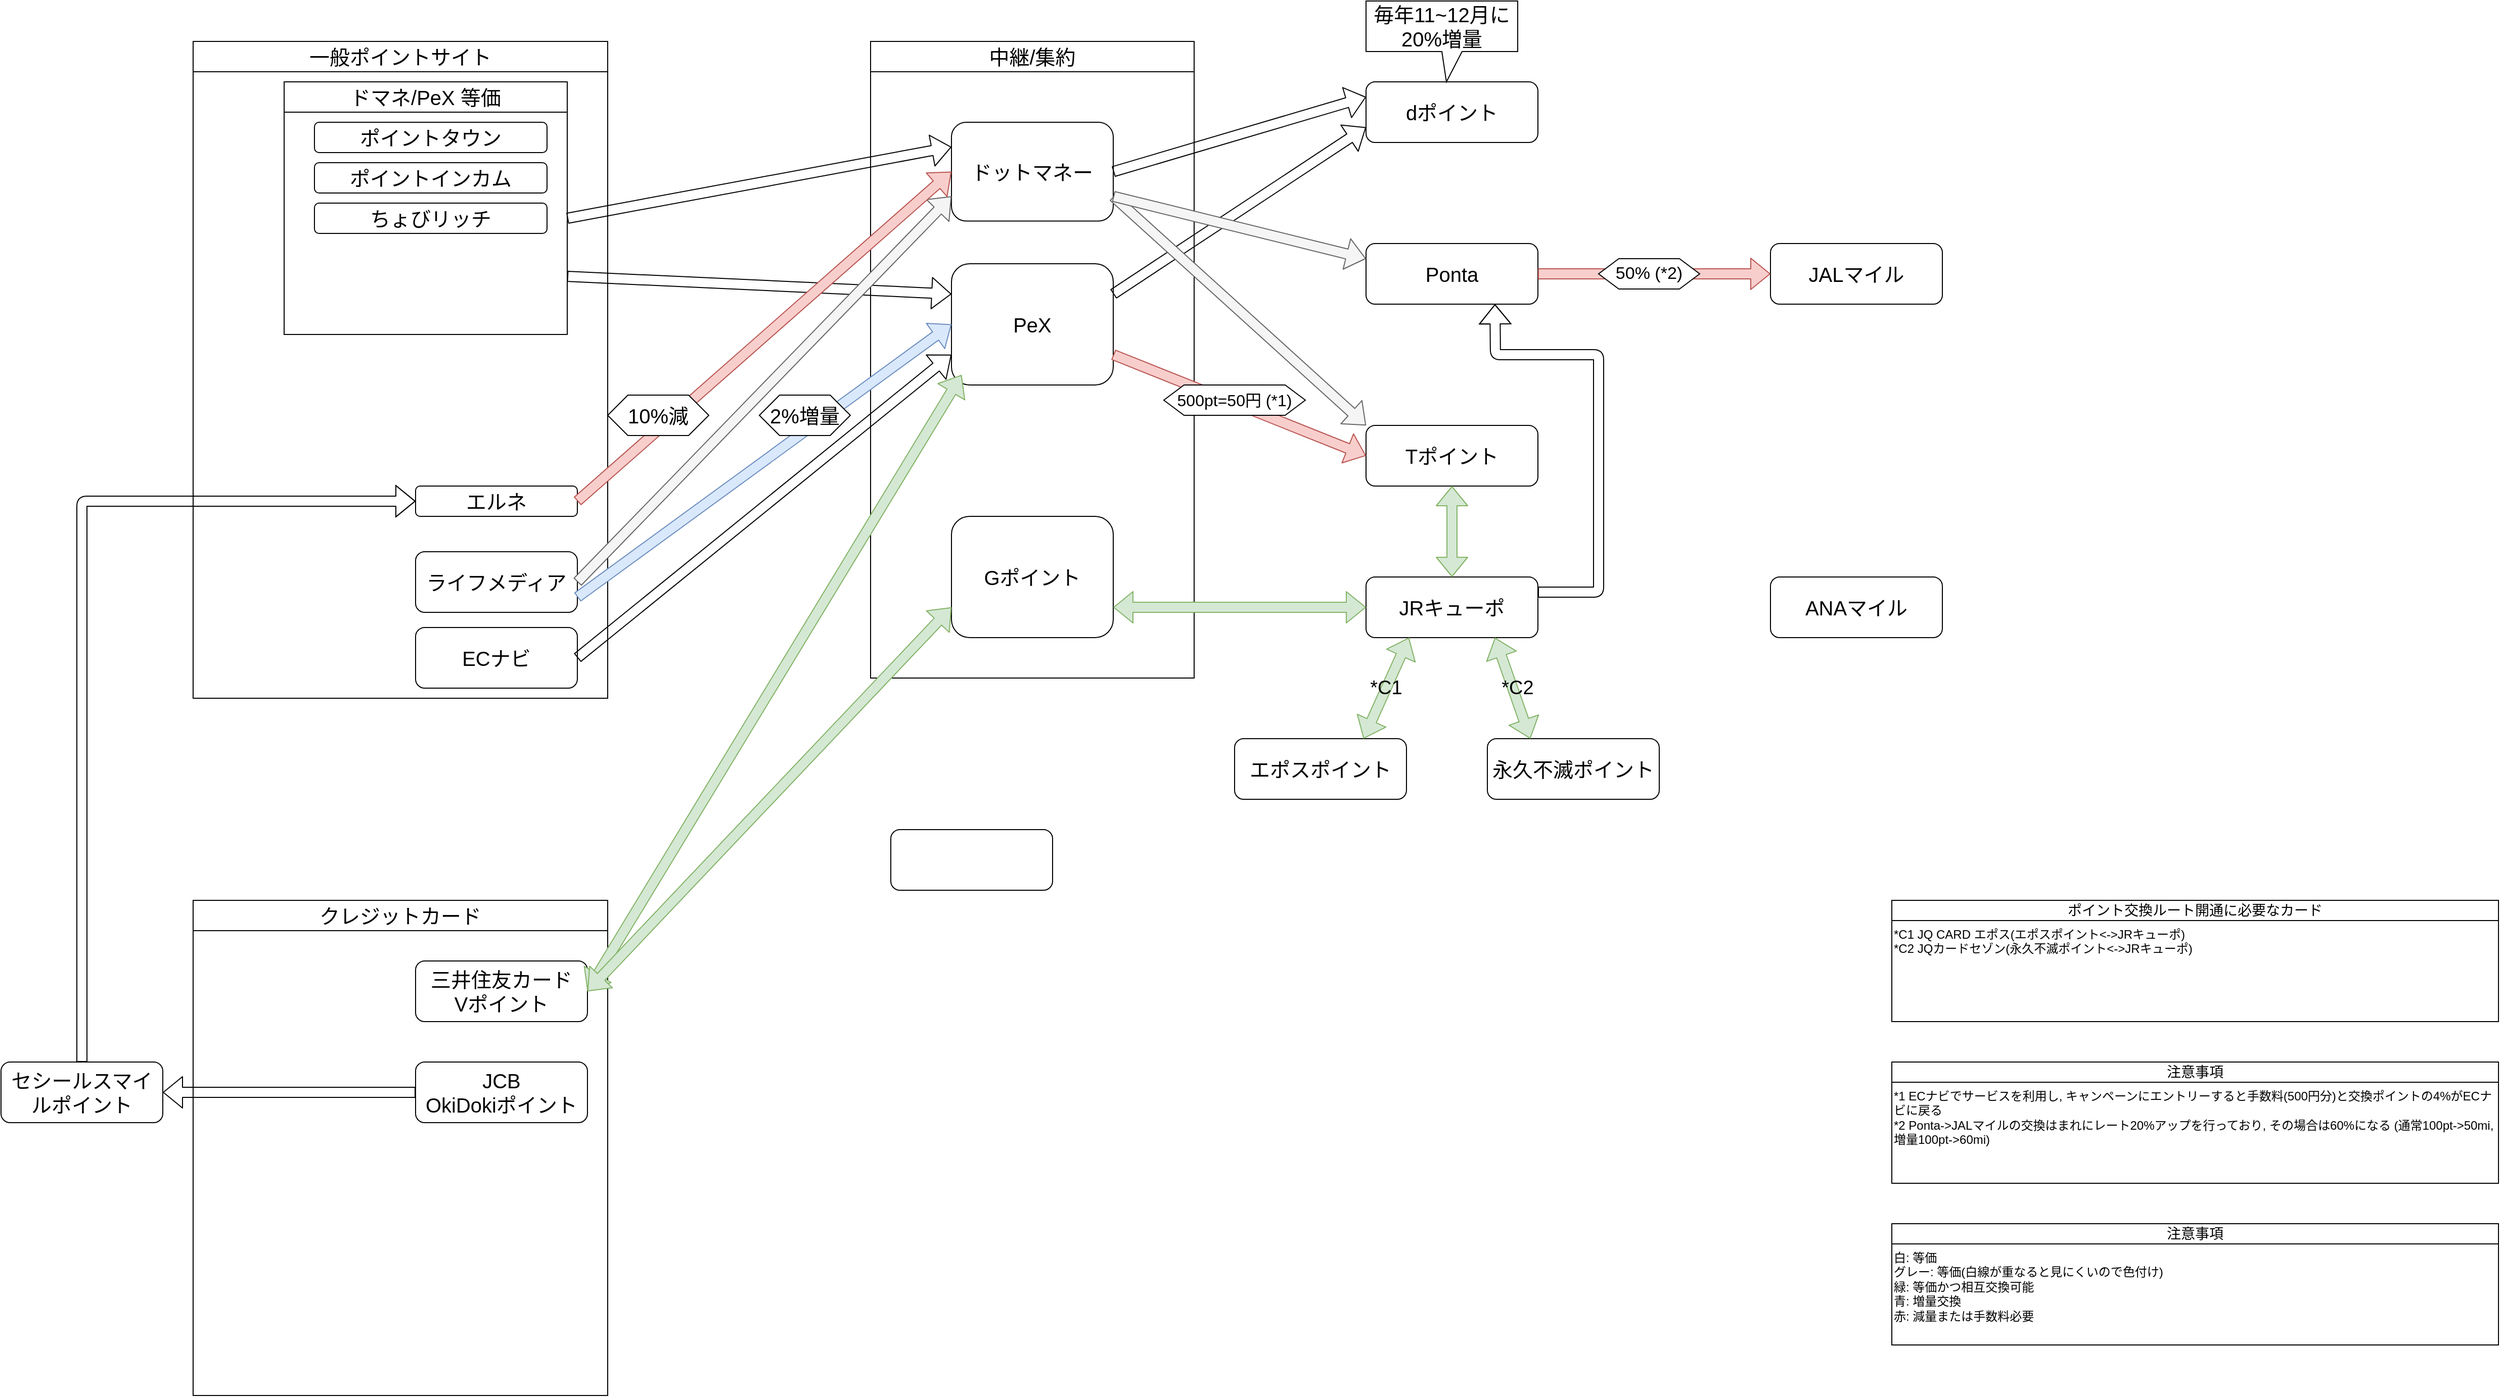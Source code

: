 <mxfile version="14.1.1" type="google"><diagram id="JNALb2PzPKqTstAHPSO6" name="ポイントフロー"><mxGraphModel dx="748" dy="491" grid="1" gridSize="10" guides="1" tooltips="1" connect="1" arrows="1" fold="1" page="1" pageScale="1" pageWidth="4681" pageHeight="3300" math="0" shadow="0"><root><mxCell id="0"/><mxCell id="1" parent="0"/><mxCell id="eb8NVAbyXiwgKea17MFX-14" value="" style="rounded=0;whiteSpace=wrap;html=1;fontSize=20;fillColor=none;" parent="1" vertex="1"><mxGeometry x="2110" y="300" width="320" height="600" as="geometry"/></mxCell><mxCell id="n4ACcEZn-75h-fmExN6u-18" value="" style="rounded=0;whiteSpace=wrap;html=1;fontSize=20;fillColor=none;" parent="1" vertex="1"><mxGeometry x="1440" y="300" width="410" height="620" as="geometry"/></mxCell><mxCell id="n4ACcEZn-75h-fmExN6u-24" value="" style="rounded=0;whiteSpace=wrap;html=1;fontSize=20;align=left;fillColor=none;" parent="1" vertex="1"><mxGeometry x="1440" y="1150" width="410" height="460" as="geometry"/></mxCell><mxCell id="n4ACcEZn-75h-fmExN6u-7" value="&lt;div style=&quot;font-size: 20px;&quot;&gt;&lt;font style=&quot;font-size: 20px;&quot;&gt;PeX&lt;/font&gt;&lt;/div&gt;" style="rounded=1;whiteSpace=wrap;html=1;fontSize=20;" parent="1" vertex="1"><mxGeometry x="2190" y="490" width="160" height="120" as="geometry"/></mxCell><mxCell id="n4ACcEZn-75h-fmExN6u-8" value="&lt;font style=&quot;font-size: 20px;&quot;&gt;ドットマネー&lt;/font&gt;" style="rounded=1;whiteSpace=wrap;html=1;fontSize=20;" parent="1" vertex="1"><mxGeometry x="2190" y="350" width="160" height="97.76" as="geometry"/></mxCell><mxCell id="n4ACcEZn-75h-fmExN6u-9" value="" style="rounded=1;whiteSpace=wrap;html=1;fontSize=20;" parent="1" vertex="1"><mxGeometry x="2130" y="1050" width="160" height="60" as="geometry"/></mxCell><mxCell id="n4ACcEZn-75h-fmExN6u-10" value="&lt;div style=&quot;font-size: 20px;&quot;&gt;&lt;font style=&quot;font-size: 20px;&quot;&gt;ECナビ&lt;/font&gt;&lt;/div&gt;" style="rounded=1;whiteSpace=wrap;html=1;fontSize=20;" parent="1" vertex="1"><mxGeometry x="1660" y="850" width="160" height="60" as="geometry"/></mxCell><mxCell id="n4ACcEZn-75h-fmExN6u-11" value="&lt;font style=&quot;font-size: 20px;&quot;&gt;ライフメディア&lt;br style=&quot;font-size: 20px;&quot;&gt;&lt;/font&gt;" style="rounded=1;whiteSpace=wrap;html=1;fontSize=20;" parent="1" vertex="1"><mxGeometry x="1660" y="775" width="160" height="60" as="geometry"/></mxCell><mxCell id="n4ACcEZn-75h-fmExN6u-13" value="" style="shape=flexArrow;endArrow=classic;html=1;fontSize=20;exitX=1;exitY=0.5;exitDx=0;exitDy=0;entryX=0;entryY=0.75;entryDx=0;entryDy=0;" parent="1" source="n4ACcEZn-75h-fmExN6u-10" target="n4ACcEZn-75h-fmExN6u-7" edge="1"><mxGeometry width="50" height="50" relative="1" as="geometry"><mxPoint x="1820" y="800" as="sourcePoint"/><mxPoint x="2030" y="830" as="targetPoint"/></mxGeometry></mxCell><mxCell id="n4ACcEZn-75h-fmExN6u-14" value="" style="shape=flexArrow;endArrow=classic;html=1;fontSize=20;entryX=0;entryY=0.5;entryDx=0;entryDy=0;exitX=1;exitY=0.75;exitDx=0;exitDy=0;fillColor=#dae8fc;strokeColor=#6c8ebf;" parent="1" source="n4ACcEZn-75h-fmExN6u-11" target="n4ACcEZn-75h-fmExN6u-7" edge="1"><mxGeometry width="50" height="50" relative="1" as="geometry"><mxPoint x="1810" y="690" as="sourcePoint"/><mxPoint x="1870" y="640" as="targetPoint"/></mxGeometry></mxCell><mxCell id="n4ACcEZn-75h-fmExN6u-19" value="一般ポイントサイト" style="whiteSpace=wrap;html=1;fontSize=20;" parent="1" vertex="1"><mxGeometry x="1440" y="270" width="410" height="30" as="geometry"/></mxCell><mxCell id="n4ACcEZn-75h-fmExN6u-22" value="" style="shape=flexArrow;endArrow=classic;html=1;fontSize=20;entryX=0;entryY=0.25;entryDx=0;entryDy=0;exitX=1;exitY=0.5;exitDx=0;exitDy=0;" parent="1" source="n4ACcEZn-75h-fmExN6u-47" target="n4ACcEZn-75h-fmExN6u-8" edge="1"><mxGeometry width="50" height="50" relative="1" as="geometry"><mxPoint x="1830" y="525" as="sourcePoint"/><mxPoint x="1910" y="540" as="targetPoint"/></mxGeometry></mxCell><mxCell id="n4ACcEZn-75h-fmExN6u-23" value="" style="shape=flexArrow;endArrow=classic;html=1;fontSize=20;entryX=0;entryY=0.25;entryDx=0;entryDy=0;exitX=1;exitY=0.75;exitDx=0;exitDy=0;" parent="1" source="n4ACcEZn-75h-fmExN6u-47" target="n4ACcEZn-75h-fmExN6u-7" edge="1"><mxGeometry width="50" height="50" relative="1" as="geometry"><mxPoint x="1830" y="565" as="sourcePoint"/><mxPoint x="1920" y="585" as="targetPoint"/></mxGeometry></mxCell><mxCell id="n4ACcEZn-75h-fmExN6u-25" value="&lt;div&gt;三井住友カード&lt;/div&gt;&lt;div&gt;Vポイント&lt;br&gt;&lt;/div&gt;" style="rounded=1;whiteSpace=wrap;html=1;fontSize=20;align=center;" parent="1" vertex="1"><mxGeometry x="1660" y="1180" width="170" height="60" as="geometry"/></mxCell><mxCell id="n4ACcEZn-75h-fmExN6u-31" value="&lt;div align=&quot;center&quot;&gt;2%増量&lt;/div&gt;" style="shape=hexagon;perimeter=hexagonPerimeter2;whiteSpace=wrap;html=1;fixedSize=1;fontSize=20;align=center;" parent="1" vertex="1"><mxGeometry x="2000" y="620" width="90" height="40" as="geometry"/></mxCell><mxCell id="n4ACcEZn-75h-fmExN6u-32" value="" style="shape=flexArrow;endArrow=classic;html=1;fontSize=20;entryX=0;entryY=0.25;entryDx=0;entryDy=0;exitX=1;exitY=0.5;exitDx=0;exitDy=0;" parent="1" source="n4ACcEZn-75h-fmExN6u-8" target="n4ACcEZn-75h-fmExN6u-4" edge="1"><mxGeometry width="50" height="50" relative="1" as="geometry"><mxPoint x="2190" y="500" as="sourcePoint"/><mxPoint x="2240" y="450" as="targetPoint"/></mxGeometry></mxCell><mxCell id="n4ACcEZn-75h-fmExN6u-33" value="" style="shape=flexArrow;endArrow=classic;html=1;fontSize=20;entryX=0;entryY=0.75;entryDx=0;entryDy=0;exitX=1;exitY=0.25;exitDx=0;exitDy=0;" parent="1" source="n4ACcEZn-75h-fmExN6u-7" target="n4ACcEZn-75h-fmExN6u-4" edge="1"><mxGeometry width="50" height="50" relative="1" as="geometry"><mxPoint x="2340" y="700" as="sourcePoint"/><mxPoint x="2250" y="700" as="targetPoint"/></mxGeometry></mxCell><mxCell id="n4ACcEZn-75h-fmExN6u-16" value="" style="shape=flexArrow;endArrow=classic;html=1;fontSize=20;entryX=0;entryY=0.75;entryDx=0;entryDy=0;exitX=1;exitY=0.5;exitDx=0;exitDy=0;fillColor=#f5f5f5;strokeColor=#666666;" parent="1" source="n4ACcEZn-75h-fmExN6u-11" target="n4ACcEZn-75h-fmExN6u-8" edge="1"><mxGeometry width="50" height="50" relative="1" as="geometry"><mxPoint x="1820" y="655" as="sourcePoint"/><mxPoint x="1870" y="605" as="targetPoint"/></mxGeometry></mxCell><mxCell id="n4ACcEZn-75h-fmExN6u-35" value="" style="shape=flexArrow;endArrow=classic;startArrow=classic;html=1;fontSize=20;exitX=1;exitY=0.5;exitDx=0;exitDy=0;fillColor=#d5e8d4;strokeColor=#82b366;" parent="1" source="n4ACcEZn-75h-fmExN6u-25" edge="1"><mxGeometry width="50" height="50" relative="1" as="geometry"><mxPoint x="1840" y="1030" as="sourcePoint"/><mxPoint x="2200" y="600" as="targetPoint"/></mxGeometry></mxCell><mxCell id="n4ACcEZn-75h-fmExN6u-36" value="&lt;div align=&quot;center&quot;&gt;クレジットカード&lt;br&gt;&lt;/div&gt;" style="rounded=0;whiteSpace=wrap;html=1;fontSize=20;align=center;" parent="1" vertex="1"><mxGeometry x="1440" y="1120" width="410" height="30" as="geometry"/></mxCell><mxCell id="n4ACcEZn-75h-fmExN6u-47" value="" style="rounded=0;whiteSpace=wrap;html=1;fontSize=20;align=left;fillColor=none;verticalAlign=top;" parent="1" vertex="1"><mxGeometry x="1530" y="330" width="280" height="230" as="geometry"/></mxCell><mxCell id="n4ACcEZn-75h-fmExN6u-48" value="ドマネ/PeX 等価" style="rounded=0;whiteSpace=wrap;html=1;fontSize=20;align=center;" parent="1" vertex="1"><mxGeometry x="1530" y="310" width="280" height="30" as="geometry"/></mxCell><mxCell id="n4ACcEZn-75h-fmExN6u-51" value="ポイントタウン" style="rounded=1;whiteSpace=wrap;html=1;fontSize=20;align=center;" parent="1" vertex="1"><mxGeometry x="1560" y="350" width="230" height="30" as="geometry"/></mxCell><mxCell id="n4ACcEZn-75h-fmExN6u-52" value="ポイントインカム" style="rounded=1;whiteSpace=wrap;html=1;fontSize=20;align=center;" parent="1" vertex="1"><mxGeometry x="1560" y="390" width="230" height="30" as="geometry"/></mxCell><mxCell id="n4ACcEZn-75h-fmExN6u-53" value="ちょびリッチ" style="rounded=1;whiteSpace=wrap;html=1;fontSize=20;align=center;" parent="1" vertex="1"><mxGeometry x="1560" y="430" width="230" height="30" as="geometry"/></mxCell><mxCell id="n4ACcEZn-75h-fmExN6u-61" value="&lt;div&gt;JCB&lt;/div&gt;&lt;div&gt;OkiDokiポイント&lt;br&gt;&lt;/div&gt;" style="rounded=1;whiteSpace=wrap;html=1;fontSize=20;align=center;" parent="1" vertex="1"><mxGeometry x="1660" y="1280" width="170" height="60" as="geometry"/></mxCell><mxCell id="eb8NVAbyXiwgKea17MFX-3" value="セシールスマイルポイント" style="rounded=1;whiteSpace=wrap;html=1;fontSize=20;" parent="1" vertex="1"><mxGeometry x="1250" y="1280" width="160" height="60" as="geometry"/></mxCell><mxCell id="eb8NVAbyXiwgKea17MFX-6" value="エルネ" style="rounded=1;whiteSpace=wrap;html=1;fontSize=20;" parent="1" vertex="1"><mxGeometry x="1660" y="710" width="160" height="30" as="geometry"/></mxCell><mxCell id="eb8NVAbyXiwgKea17MFX-7" value="" style="shape=flexArrow;endArrow=classic;html=1;fontSize=20;entryX=1;entryY=0.5;entryDx=0;entryDy=0;exitX=0;exitY=0.5;exitDx=0;exitDy=0;" parent="1" source="n4ACcEZn-75h-fmExN6u-61" target="eb8NVAbyXiwgKea17MFX-3" edge="1"><mxGeometry width="50" height="50" relative="1" as="geometry"><mxPoint x="1490" y="1135" as="sourcePoint"/><mxPoint x="1540" y="1085" as="targetPoint"/></mxGeometry></mxCell><mxCell id="eb8NVAbyXiwgKea17MFX-8" value="" style="shape=flexArrow;endArrow=classic;html=1;fontSize=20;exitX=0.5;exitY=0;exitDx=0;exitDy=0;entryX=0;entryY=0.5;entryDx=0;entryDy=0;" parent="1" source="eb8NVAbyXiwgKea17MFX-3" target="eb8NVAbyXiwgKea17MFX-6" edge="1"><mxGeometry width="50" height="50" relative="1" as="geometry"><mxPoint x="1330" y="1070" as="sourcePoint"/><mxPoint x="1330" y="660" as="targetPoint"/><Array as="points"><mxPoint x="1330" y="725"/></Array></mxGeometry></mxCell><mxCell id="eb8NVAbyXiwgKea17MFX-10" value="" style="shape=flexArrow;endArrow=classic;html=1;fontSize=20;entryX=0;entryY=0.5;entryDx=0;entryDy=0;fillColor=#f8cecc;strokeColor=#b85450;exitX=1;exitY=0.5;exitDx=0;exitDy=0;" parent="1" source="eb8NVAbyXiwgKea17MFX-6" target="n4ACcEZn-75h-fmExN6u-8" edge="1"><mxGeometry width="50" height="50" relative="1" as="geometry"><mxPoint x="1820" y="680" as="sourcePoint"/><mxPoint x="1870" y="630" as="targetPoint"/></mxGeometry></mxCell><mxCell id="eb8NVAbyXiwgKea17MFX-11" value="10%減" style="shape=hexagon;perimeter=hexagonPerimeter2;whiteSpace=wrap;html=1;fixedSize=1;fontSize=20;" parent="1" vertex="1"><mxGeometry x="1850" y="620" width="100" height="40" as="geometry"/></mxCell><mxCell id="eb8NVAbyXiwgKea17MFX-15" value="中継/集約" style="rounded=0;whiteSpace=wrap;html=1;fontSize=20;" parent="1" vertex="1"><mxGeometry x="2110" y="270" width="320" height="30" as="geometry"/></mxCell><mxCell id="0r6g7IO5Q1uZSNd1gTx7-1" value="JRキューポ" style="rounded=1;whiteSpace=wrap;html=1;fontSize=20;" parent="1" vertex="1"><mxGeometry x="2600" y="800" width="170" height="60" as="geometry"/></mxCell><mxCell id="0r6g7IO5Q1uZSNd1gTx7-4" value="&lt;div style=&quot;font-size: 20px&quot;&gt;Gポイント&lt;/div&gt;" style="rounded=1;whiteSpace=wrap;html=1;fontSize=20;" parent="1" vertex="1"><mxGeometry x="2190" y="740" width="160" height="120" as="geometry"/></mxCell><mxCell id="0r6g7IO5Q1uZSNd1gTx7-5" value="" style="shape=flexArrow;endArrow=classic;startArrow=classic;html=1;exitX=1;exitY=0.5;exitDx=0;exitDy=0;entryX=0;entryY=0.75;entryDx=0;entryDy=0;fillColor=#d5e8d4;strokeColor=#82b366;" parent="1" source="n4ACcEZn-75h-fmExN6u-25" target="0r6g7IO5Q1uZSNd1gTx7-4" edge="1"><mxGeometry width="50" height="50" relative="1" as="geometry"><mxPoint x="1960" y="1220" as="sourcePoint"/><mxPoint x="2080" y="1000" as="targetPoint"/></mxGeometry></mxCell><mxCell id="0r6g7IO5Q1uZSNd1gTx7-8" value="" style="shape=flexArrow;endArrow=classic;startArrow=classic;html=1;exitX=1;exitY=0.75;exitDx=0;exitDy=0;entryX=0;entryY=0.5;entryDx=0;entryDy=0;fillColor=#d5e8d4;strokeColor=#82b366;" parent="1" source="0r6g7IO5Q1uZSNd1gTx7-4" target="0r6g7IO5Q1uZSNd1gTx7-1" edge="1"><mxGeometry width="50" height="50" relative="1" as="geometry"><mxPoint x="2470" y="790" as="sourcePoint"/><mxPoint x="2520" y="740" as="targetPoint"/></mxGeometry></mxCell><mxCell id="0r6g7IO5Q1uZSNd1gTx7-9" value="Tポイント" style="rounded=1;whiteSpace=wrap;html=1;fontSize=20;" parent="1" vertex="1"><mxGeometry x="2600" y="650" width="170" height="60" as="geometry"/></mxCell><mxCell id="0r6g7IO5Q1uZSNd1gTx7-10" value="" style="shape=flexArrow;endArrow=classic;startArrow=classic;html=1;exitX=0.5;exitY=0;exitDx=0;exitDy=0;entryX=0.5;entryY=1;entryDx=0;entryDy=0;fillColor=#d5e8d4;strokeColor=#82b366;" parent="1" source="0r6g7IO5Q1uZSNd1gTx7-1" target="0r6g7IO5Q1uZSNd1gTx7-9" edge="1"><mxGeometry width="50" height="50" relative="1" as="geometry"><mxPoint x="2440" y="750" as="sourcePoint"/><mxPoint x="2500" y="740" as="targetPoint"/></mxGeometry></mxCell><mxCell id="0r6g7IO5Q1uZSNd1gTx7-12" value="永久不滅ポイント" style="rounded=1;whiteSpace=wrap;html=1;fontSize=20;" parent="1" vertex="1"><mxGeometry x="2720" y="960" width="170" height="60" as="geometry"/></mxCell><mxCell id="0r6g7IO5Q1uZSNd1gTx7-13" value="" style="shape=flexArrow;endArrow=classic;html=1;entryX=0;entryY=0.5;entryDx=0;entryDy=0;exitX=1;exitY=0.75;exitDx=0;exitDy=0;fillColor=#f8cecc;strokeColor=#b85450;" parent="1" source="n4ACcEZn-75h-fmExN6u-7" target="0r6g7IO5Q1uZSNd1gTx7-9" edge="1"><mxGeometry width="50" height="50" relative="1" as="geometry"><mxPoint x="2360" y="600" as="sourcePoint"/><mxPoint x="2410" y="550" as="targetPoint"/></mxGeometry></mxCell><mxCell id="0r6g7IO5Q1uZSNd1gTx7-14" value="&lt;div&gt;500pt=50円 (&lt;span&gt;*1)&lt;/span&gt;&lt;/div&gt;" style="shape=hexagon;perimeter=hexagonPerimeter2;whiteSpace=wrap;html=1;fixedSize=1;fontSize=16;" parent="1" vertex="1"><mxGeometry x="2400" y="610" width="140" height="30" as="geometry"/></mxCell><mxCell id="0r6g7IO5Q1uZSNd1gTx7-15" value="" style="shape=flexArrow;endArrow=classic;startArrow=classic;html=1;entryX=0.75;entryY=1;entryDx=0;entryDy=0;fillColor=#d5e8d4;strokeColor=#82b366;exitX=0.25;exitY=0;exitDx=0;exitDy=0;" parent="1" source="0r6g7IO5Q1uZSNd1gTx7-12" target="0r6g7IO5Q1uZSNd1gTx7-1" edge="1"><mxGeometry width="50" height="50" relative="1" as="geometry"><mxPoint x="2760" y="960" as="sourcePoint"/><mxPoint x="2720" y="890" as="targetPoint"/></mxGeometry></mxCell><mxCell id="kb6ahVInnKZUIDJ3Hx-f-1" value="JALマイル" style="rounded=1;whiteSpace=wrap;html=1;fontSize=20;" parent="1" vertex="1"><mxGeometry x="3000" y="470" width="170" height="60" as="geometry"/></mxCell><mxCell id="kb6ahVInnKZUIDJ3Hx-f-2" value="ANAマイル" style="rounded=1;whiteSpace=wrap;html=1;fontSize=20;" parent="1" vertex="1"><mxGeometry x="3000" y="800" width="170" height="60" as="geometry"/></mxCell><mxCell id="kb6ahVInnKZUIDJ3Hx-f-3" value="Ponta" style="rounded=1;whiteSpace=wrap;html=1;align=center;fontSize=20;" parent="1" vertex="1"><mxGeometry x="2600" y="470" width="170" height="60" as="geometry"/></mxCell><mxCell id="kb6ahVInnKZUIDJ3Hx-f-4" value="" style="group" parent="1" vertex="1" connectable="0"><mxGeometry x="2600" y="235" width="170" height="135" as="geometry"/></mxCell><mxCell id="n4ACcEZn-75h-fmExN6u-4" value="&lt;div style=&quot;font-size: 20px;&quot; align=&quot;center&quot;&gt;&lt;font style=&quot;font-size: 20px;&quot;&gt;dポイント&lt;/font&gt;&lt;/div&gt;" style="rounded=1;whiteSpace=wrap;html=1;align=center;fontSize=20;" parent="kb6ahVInnKZUIDJ3Hx-f-4" vertex="1"><mxGeometry y="75" width="170" height="60" as="geometry"/></mxCell><mxCell id="kb6ahVInnKZUIDJ3Hx-f-5" value="" style="shape=flexArrow;endArrow=classic;html=1;exitX=1;exitY=0.25;exitDx=0;exitDy=0;entryX=0.75;entryY=1;entryDx=0;entryDy=0;" parent="1" source="0r6g7IO5Q1uZSNd1gTx7-1" target="kb6ahVInnKZUIDJ3Hx-f-3" edge="1"><mxGeometry width="50" height="50" relative="1" as="geometry"><mxPoint x="2790" y="830" as="sourcePoint"/><mxPoint x="2730" y="580" as="targetPoint"/><Array as="points"><mxPoint x="2830" y="815"/><mxPoint x="2830" y="580"/><mxPoint x="2728" y="580"/></Array></mxGeometry></mxCell><mxCell id="rARvepKuOwMLc6lqj7yM-1" value="エポスポイント" style="rounded=1;whiteSpace=wrap;html=1;fontSize=20;" parent="1" vertex="1"><mxGeometry x="2470" y="960" width="170" height="60" as="geometry"/></mxCell><mxCell id="rARvepKuOwMLc6lqj7yM-2" value="" style="shape=flexArrow;endArrow=classic;startArrow=classic;html=1;entryX=0.25;entryY=1;entryDx=0;entryDy=0;exitX=0.75;exitY=0;exitDx=0;exitDy=0;fillColor=#d5e8d4;strokeColor=#82b366;" parent="1" source="rARvepKuOwMLc6lqj7yM-1" target="0r6g7IO5Q1uZSNd1gTx7-1" edge="1"><mxGeometry width="50" height="50" relative="1" as="geometry"><mxPoint x="2580" y="960" as="sourcePoint"/><mxPoint x="2630" y="910" as="targetPoint"/></mxGeometry></mxCell><mxCell id="rARvepKuOwMLc6lqj7yM-3" value="" style="shape=flexArrow;endArrow=classic;html=1;entryX=0;entryY=0.5;entryDx=0;entryDy=0;exitX=1;exitY=0.5;exitDx=0;exitDy=0;fillColor=#f8cecc;strokeColor=#b85450;" parent="1" source="kb6ahVInnKZUIDJ3Hx-f-3" target="kb6ahVInnKZUIDJ3Hx-f-1" edge="1"><mxGeometry width="50" height="50" relative="1" as="geometry"><mxPoint x="2790" y="530" as="sourcePoint"/><mxPoint x="2840" y="480" as="targetPoint"/></mxGeometry></mxCell><mxCell id="rARvepKuOwMLc6lqj7yM-4" value="50% (*2)" style="shape=hexagon;perimeter=hexagonPerimeter2;whiteSpace=wrap;html=1;fixedSize=1;fontSize=17;" parent="1" vertex="1"><mxGeometry x="2830" y="485" width="100" height="30" as="geometry"/></mxCell><mxCell id="rARvepKuOwMLc6lqj7yM-5" value="" style="shape=flexArrow;endArrow=classic;html=1;fontSize=17;entryX=0;entryY=0;entryDx=0;entryDy=0;exitX=1;exitY=0.75;exitDx=0;exitDy=0;fillColor=#f5f5f5;strokeColor=#666666;" parent="1" source="n4ACcEZn-75h-fmExN6u-8" target="0r6g7IO5Q1uZSNd1gTx7-9" edge="1"><mxGeometry width="50" height="50" relative="1" as="geometry"><mxPoint x="2380" y="480" as="sourcePoint"/><mxPoint x="2430" y="430" as="targetPoint"/></mxGeometry></mxCell><mxCell id="rARvepKuOwMLc6lqj7yM-7" value="" style="shape=flexArrow;endArrow=classic;html=1;fontSize=17;entryX=0;entryY=0.25;entryDx=0;entryDy=0;exitX=1;exitY=0.75;exitDx=0;exitDy=0;fillColor=#f5f5f5;strokeColor=#666666;" parent="1" source="n4ACcEZn-75h-fmExN6u-8" target="kb6ahVInnKZUIDJ3Hx-f-3" edge="1"><mxGeometry width="50" height="50" relative="1" as="geometry"><mxPoint x="2390" y="460" as="sourcePoint"/><mxPoint x="2440" y="410" as="targetPoint"/></mxGeometry></mxCell><mxCell id="n4ACcEZn-75h-fmExN6u-6" value="毎年11~12月に20%増量" style="shape=callout;whiteSpace=wrap;html=1;perimeter=calloutPerimeter;fontSize=20;position2=0.53;" parent="1" vertex="1"><mxGeometry x="2600" y="230" width="150" height="80" as="geometry"/></mxCell><mxCell id="rZXJAhksHCK-96D58tUN-5" value="" style="group" parent="1" vertex="1" connectable="0"><mxGeometry x="3120" y="1270" width="600" height="130" as="geometry"/></mxCell><mxCell id="rZXJAhksHCK-96D58tUN-6" value="" style="group" parent="rZXJAhksHCK-96D58tUN-5" vertex="1" connectable="0"><mxGeometry y="10" width="600" height="120" as="geometry"/></mxCell><mxCell id="rZXJAhksHCK-96D58tUN-2" value="*1 ECナビでサービスを利用し, キャンペーンにエントリーすると手数料(500円分)と交換ポイントの4%がECナビに戻る&lt;br&gt;*2 Ponta-&amp;gt;JALマイルの交換はまれにレート20%アップを行っており, その場合は60%になる (通常100pt-&amp;gt;50mi, 増量100pt-&amp;gt;60mi)" style="rounded=0;whiteSpace=wrap;html=1;fontSize=12;align=left;verticalAlign=top;" parent="rZXJAhksHCK-96D58tUN-6" vertex="1"><mxGeometry y="20" width="600" height="100" as="geometry"/></mxCell><mxCell id="rZXJAhksHCK-96D58tUN-4" value="注意事項" style="rounded=0;whiteSpace=wrap;html=1;fontSize=14;align=center;" parent="rZXJAhksHCK-96D58tUN-6" vertex="1"><mxGeometry width="600" height="20" as="geometry"/></mxCell><mxCell id="rZXJAhksHCK-96D58tUN-9" value="" style="group" parent="1" vertex="1" connectable="0"><mxGeometry x="3120" y="1110" width="600" height="130" as="geometry"/></mxCell><mxCell id="rZXJAhksHCK-96D58tUN-10" value="" style="group" parent="rZXJAhksHCK-96D58tUN-9" vertex="1" connectable="0"><mxGeometry y="10" width="600" height="120" as="geometry"/></mxCell><mxCell id="rZXJAhksHCK-96D58tUN-11" value="*C1 JQ CARD エポス(エポスポイント&amp;lt;-&amp;gt;JRキューポ)&lt;br&gt;*C2 JQカードセゾン(永久不滅ポイント&amp;lt;-&amp;gt;JRキューポ)" style="rounded=0;whiteSpace=wrap;html=1;fontSize=12;align=left;verticalAlign=top;" parent="rZXJAhksHCK-96D58tUN-10" vertex="1"><mxGeometry y="20" width="600" height="100" as="geometry"/></mxCell><mxCell id="rZXJAhksHCK-96D58tUN-12" value="ポイント交換ルート開通に必要なカード" style="rounded=0;whiteSpace=wrap;html=1;fontSize=14;align=center;" parent="rZXJAhksHCK-96D58tUN-10" vertex="1"><mxGeometry width="600" height="20" as="geometry"/></mxCell><mxCell id="35Za1Qmwk_jCWzCy-l4y-2" value="*C1" style="text;html=1;strokeColor=none;fillColor=none;align=center;verticalAlign=middle;whiteSpace=wrap;rounded=0;fontSize=19;" parent="1" vertex="1"><mxGeometry x="2600" y="900" width="40" height="20" as="geometry"/></mxCell><mxCell id="35Za1Qmwk_jCWzCy-l4y-3" value="*C2" style="text;html=1;strokeColor=none;fillColor=none;align=center;verticalAlign=middle;whiteSpace=wrap;rounded=0;fontSize=19;" parent="1" vertex="1"><mxGeometry x="2730" y="900" width="40" height="20" as="geometry"/></mxCell><mxCell id="lN5nsVR4za2gzK-BzXJi-1" value="" style="group" parent="1" vertex="1" connectable="0"><mxGeometry x="3120" y="1430" width="600" height="130" as="geometry"/></mxCell><mxCell id="lN5nsVR4za2gzK-BzXJi-2" value="" style="group" parent="lN5nsVR4za2gzK-BzXJi-1" vertex="1" connectable="0"><mxGeometry y="10" width="600" height="120" as="geometry"/></mxCell><mxCell id="lN5nsVR4za2gzK-BzXJi-3" value="白: 等価&lt;br&gt;グレー: 等価(白線が重なると見にくいので色付け)&lt;br&gt;緑: 等価かつ相互交換可能&lt;br&gt;青: 増量交換&lt;br&gt;赤: 減量または手数料必要&lt;br&gt;" style="rounded=0;whiteSpace=wrap;html=1;fontSize=12;align=left;verticalAlign=top;" parent="lN5nsVR4za2gzK-BzXJi-2" vertex="1"><mxGeometry y="20" width="600" height="100" as="geometry"/></mxCell><mxCell id="lN5nsVR4za2gzK-BzXJi-4" value="注意事項" style="rounded=0;whiteSpace=wrap;html=1;fontSize=14;align=center;" parent="lN5nsVR4za2gzK-BzXJi-2" vertex="1"><mxGeometry width="600" height="20" as="geometry"/></mxCell></root></mxGraphModel></diagram></mxfile>